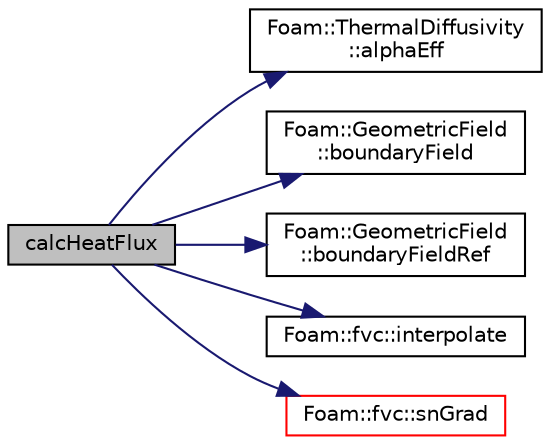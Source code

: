 digraph "calcHeatFlux"
{
  bgcolor="transparent";
  edge [fontname="Helvetica",fontsize="10",labelfontname="Helvetica",labelfontsize="10"];
  node [fontname="Helvetica",fontsize="10",shape=record];
  rankdir="LR";
  Node74 [label="calcHeatFlux",height=0.2,width=0.4,color="black", fillcolor="grey75", style="filled", fontcolor="black"];
  Node74 -> Node75 [color="midnightblue",fontsize="10",style="solid",fontname="Helvetica"];
  Node75 [label="Foam::ThermalDiffusivity\l::alphaEff",height=0.2,width=0.4,color="black",URL="$a31989.html#acdaf73865da99710a39b895f8c10b339",tooltip="Return the effective turbulent thermal diffusivity for enthalpy. "];
  Node74 -> Node76 [color="midnightblue",fontsize="10",style="solid",fontname="Helvetica"];
  Node76 [label="Foam::GeometricField\l::boundaryField",height=0.2,width=0.4,color="black",URL="$a23249.html#a9ff7de36fba06b4f4f77a75142ad72b6",tooltip="Return const-reference to the boundary field. "];
  Node74 -> Node77 [color="midnightblue",fontsize="10",style="solid",fontname="Helvetica"];
  Node77 [label="Foam::GeometricField\l::boundaryFieldRef",height=0.2,width=0.4,color="black",URL="$a23249.html#af3831c9fea9f6ae7532a6d57cc67c959",tooltip="Return a reference to the boundary field. "];
  Node74 -> Node78 [color="midnightblue",fontsize="10",style="solid",fontname="Helvetica"];
  Node78 [label="Foam::fvc::interpolate",height=0.2,width=0.4,color="black",URL="$a21861.html#a768cc91e806b7278729a11134de57ecf",tooltip="Interpolate field onto faces using scheme given by Istream. "];
  Node74 -> Node79 [color="midnightblue",fontsize="10",style="solid",fontname="Helvetica"];
  Node79 [label="Foam::fvc::snGrad",height=0.2,width=0.4,color="red",URL="$a21861.html#a15da734ee906cb52cf17937ab84c41a0"];
}
